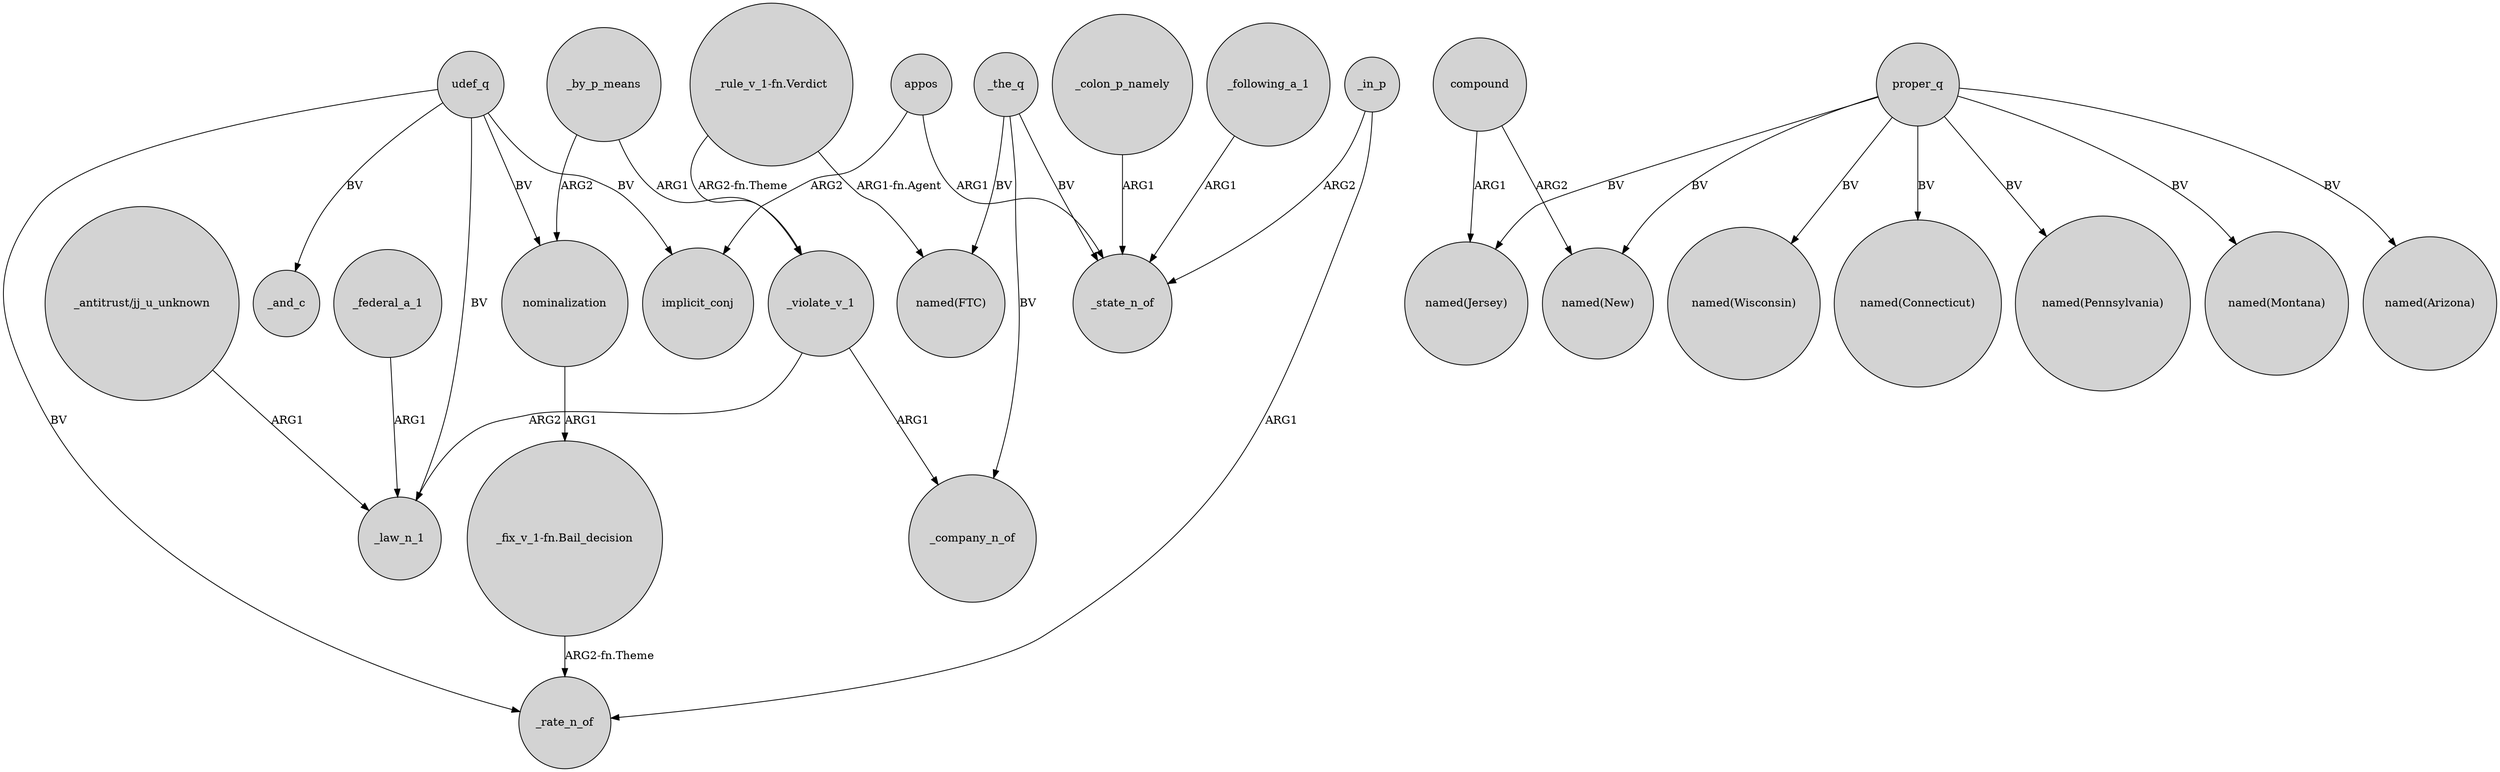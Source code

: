digraph {
	node [shape=circle style=filled]
	"_fix_v_1-fn.Bail_decision" -> _rate_n_of [label="ARG2-fn.Theme"]
	compound -> "named(New)" [label=ARG2]
	_by_p_means -> nominalization [label=ARG2]
	proper_q -> "named(New)" [label=BV]
	_by_p_means -> _violate_v_1 [label=ARG1]
	_following_a_1 -> _state_n_of [label=ARG1]
	udef_q -> _rate_n_of [label=BV]
	udef_q -> _law_n_1 [label=BV]
	appos -> implicit_conj [label=ARG2]
	_in_p -> _state_n_of [label=ARG2]
	_the_q -> _state_n_of [label=BV]
	udef_q -> implicit_conj [label=BV]
	_violate_v_1 -> _company_n_of [label=ARG1]
	"_rule_v_1-fn.Verdict" -> "named(FTC)" [label="ARG1-fn.Agent"]
	_the_q -> "named(FTC)" [label=BV]
	_the_q -> _company_n_of [label=BV]
	nominalization -> "_fix_v_1-fn.Bail_decision" [label=ARG1]
	"_rule_v_1-fn.Verdict" -> _violate_v_1 [label="ARG2-fn.Theme"]
	_violate_v_1 -> _law_n_1 [label=ARG2]
	proper_q -> "named(Arizona)" [label=BV]
	compound -> "named(Jersey)" [label=ARG1]
	appos -> _state_n_of [label=ARG1]
	udef_q -> nominalization [label=BV]
	proper_q -> "named(Jersey)" [label=BV]
	"_antitrust/jj_u_unknown" -> _law_n_1 [label=ARG1]
	_colon_p_namely -> _state_n_of [label=ARG1]
	_in_p -> _rate_n_of [label=ARG1]
	_federal_a_1 -> _law_n_1 [label=ARG1]
	proper_q -> "named(Wisconsin)" [label=BV]
	proper_q -> "named(Connecticut)" [label=BV]
	proper_q -> "named(Pennsylvania)" [label=BV]
	udef_q -> _and_c [label=BV]
	proper_q -> "named(Montana)" [label=BV]
}
